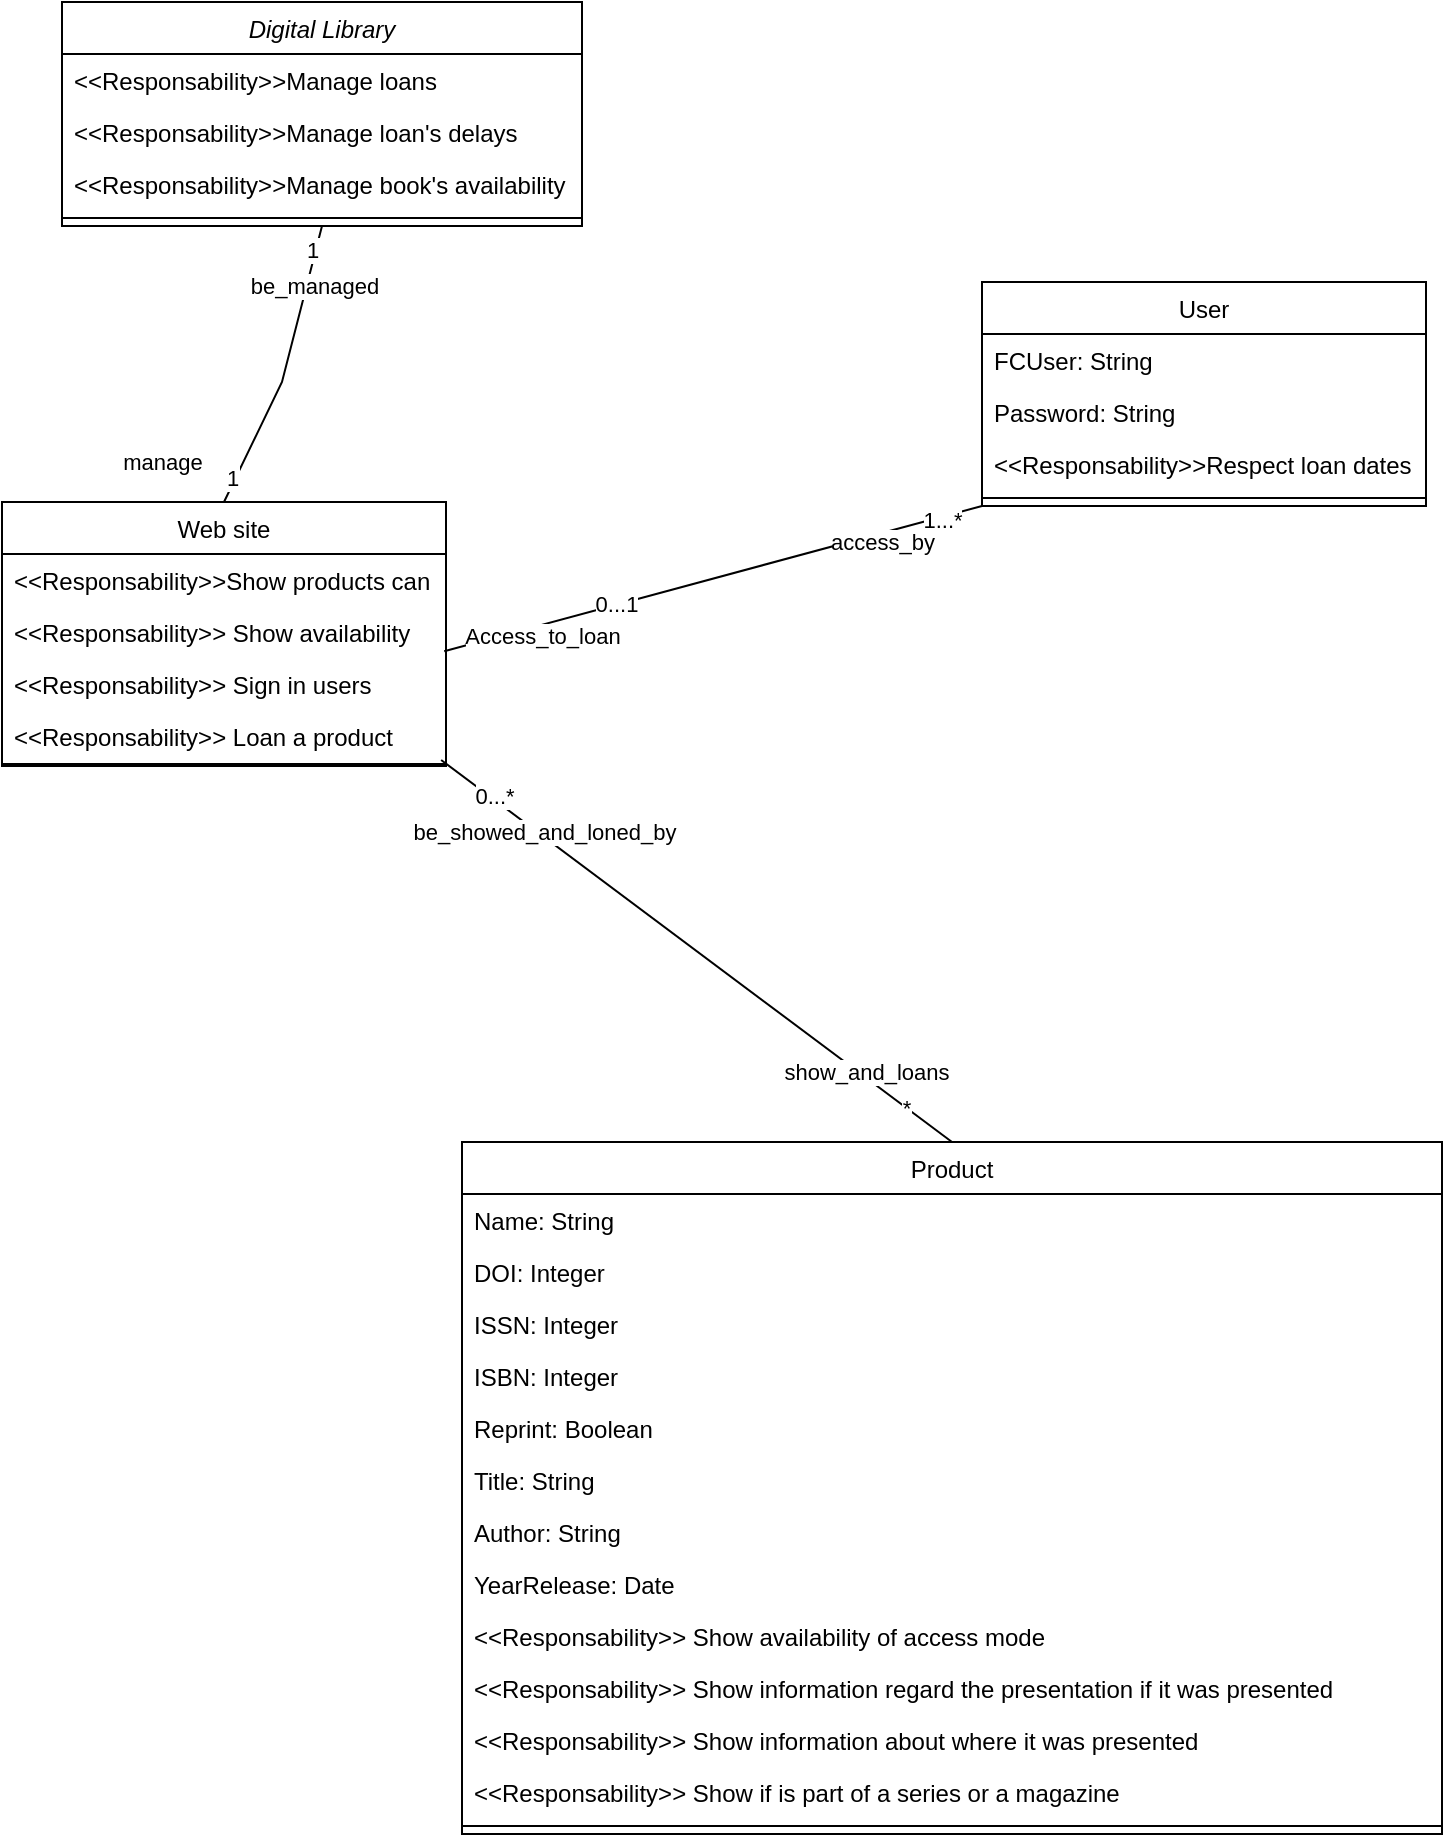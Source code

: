 <mxfile version="20.8.3" type="device"><diagram id="C5RBs43oDa-KdzZeNtuy" name="Page-1"><mxGraphModel dx="1290" dy="549" grid="1" gridSize="10" guides="1" tooltips="1" connect="1" arrows="1" fold="1" page="1" pageScale="1" pageWidth="827" pageHeight="1169" math="0" shadow="0"><root><mxCell id="WIyWlLk6GJQsqaUBKTNV-0"/><mxCell id="WIyWlLk6GJQsqaUBKTNV-1" parent="WIyWlLk6GJQsqaUBKTNV-0"/><mxCell id="zkfFHV4jXpPFQw0GAbJ--0" value="Digital Library" style="swimlane;fontStyle=2;align=center;verticalAlign=top;childLayout=stackLayout;horizontal=1;startSize=26;horizontalStack=0;resizeParent=1;resizeLast=0;collapsible=1;marginBottom=0;rounded=0;shadow=0;strokeWidth=1;" parent="WIyWlLk6GJQsqaUBKTNV-1" vertex="1"><mxGeometry x="90" y="130" width="260" height="112" as="geometry"><mxRectangle x="230" y="140" width="160" height="26" as="alternateBounds"/></mxGeometry></mxCell><mxCell id="zkfFHV4jXpPFQw0GAbJ--1" value="&lt;&lt;Responsability&gt;&gt;Manage loans" style="text;align=left;verticalAlign=top;spacingLeft=4;spacingRight=4;overflow=hidden;rotatable=0;points=[[0,0.5],[1,0.5]];portConstraint=eastwest;" parent="zkfFHV4jXpPFQw0GAbJ--0" vertex="1"><mxGeometry y="26" width="260" height="26" as="geometry"/></mxCell><mxCell id="zkfFHV4jXpPFQw0GAbJ--2" value="&lt;&lt;Responsability&gt;&gt;Manage loan's delays " style="text;align=left;verticalAlign=top;spacingLeft=4;spacingRight=4;overflow=hidden;rotatable=0;points=[[0,0.5],[1,0.5]];portConstraint=eastwest;rounded=0;shadow=0;html=0;" parent="zkfFHV4jXpPFQw0GAbJ--0" vertex="1"><mxGeometry y="52" width="260" height="26" as="geometry"/></mxCell><mxCell id="zkfFHV4jXpPFQw0GAbJ--3" value="&lt;&lt;Responsability&gt;&gt;Manage book's availability" style="text;align=left;verticalAlign=top;spacingLeft=4;spacingRight=4;overflow=hidden;rotatable=0;points=[[0,0.5],[1,0.5]];portConstraint=eastwest;rounded=0;shadow=0;html=0;" parent="zkfFHV4jXpPFQw0GAbJ--0" vertex="1"><mxGeometry y="78" width="260" height="26" as="geometry"/></mxCell><mxCell id="zkfFHV4jXpPFQw0GAbJ--4" value="" style="line;html=1;strokeWidth=1;align=left;verticalAlign=middle;spacingTop=-1;spacingLeft=3;spacingRight=3;rotatable=0;labelPosition=right;points=[];portConstraint=eastwest;" parent="zkfFHV4jXpPFQw0GAbJ--0" vertex="1"><mxGeometry y="104" width="260" height="8" as="geometry"/></mxCell><mxCell id="zkfFHV4jXpPFQw0GAbJ--6" value="Product" style="swimlane;fontStyle=0;align=center;verticalAlign=top;childLayout=stackLayout;horizontal=1;startSize=26;horizontalStack=0;resizeParent=1;resizeLast=0;collapsible=1;marginBottom=0;rounded=0;shadow=0;strokeWidth=1;" parent="WIyWlLk6GJQsqaUBKTNV-1" vertex="1"><mxGeometry x="290" y="700" width="490" height="346" as="geometry"><mxRectangle x="130" y="380" width="160" height="26" as="alternateBounds"/></mxGeometry></mxCell><mxCell id="zkfFHV4jXpPFQw0GAbJ--7" value="Name: String" style="text;align=left;verticalAlign=top;spacingLeft=4;spacingRight=4;overflow=hidden;rotatable=0;points=[[0,0.5],[1,0.5]];portConstraint=eastwest;" parent="zkfFHV4jXpPFQw0GAbJ--6" vertex="1"><mxGeometry y="26" width="490" height="26" as="geometry"/></mxCell><mxCell id="zkfFHV4jXpPFQw0GAbJ--8" value="DOI: Integer" style="text;align=left;verticalAlign=top;spacingLeft=4;spacingRight=4;overflow=hidden;rotatable=0;points=[[0,0.5],[1,0.5]];portConstraint=eastwest;rounded=0;shadow=0;html=0;" parent="zkfFHV4jXpPFQw0GAbJ--6" vertex="1"><mxGeometry y="52" width="490" height="26" as="geometry"/></mxCell><mxCell id="wad63o9-eOkXIACN49DJ-8" value="ISSN: Integer" style="text;align=left;verticalAlign=top;spacingLeft=4;spacingRight=4;overflow=hidden;rotatable=0;points=[[0,0.5],[1,0.5]];portConstraint=eastwest;rounded=0;shadow=0;html=0;" vertex="1" parent="zkfFHV4jXpPFQw0GAbJ--6"><mxGeometry y="78" width="490" height="26" as="geometry"/></mxCell><mxCell id="wad63o9-eOkXIACN49DJ-9" value="ISBN: Integer" style="text;align=left;verticalAlign=top;spacingLeft=4;spacingRight=4;overflow=hidden;rotatable=0;points=[[0,0.5],[1,0.5]];portConstraint=eastwest;rounded=0;shadow=0;html=0;" vertex="1" parent="zkfFHV4jXpPFQw0GAbJ--6"><mxGeometry y="104" width="490" height="26" as="geometry"/></mxCell><mxCell id="wad63o9-eOkXIACN49DJ-24" value="Reprint: Boolean" style="text;align=left;verticalAlign=top;spacingLeft=4;spacingRight=4;overflow=hidden;rotatable=0;points=[[0,0.5],[1,0.5]];portConstraint=eastwest;rounded=0;shadow=0;html=0;" vertex="1" parent="zkfFHV4jXpPFQw0GAbJ--6"><mxGeometry y="130" width="490" height="26" as="geometry"/></mxCell><mxCell id="wad63o9-eOkXIACN49DJ-45" value="Title: String" style="text;align=left;verticalAlign=top;spacingLeft=4;spacingRight=4;overflow=hidden;rotatable=0;points=[[0,0.5],[1,0.5]];portConstraint=eastwest;" vertex="1" parent="zkfFHV4jXpPFQw0GAbJ--6"><mxGeometry y="156" width="490" height="26" as="geometry"/></mxCell><mxCell id="wad63o9-eOkXIACN49DJ-46" value="Author: String" style="text;align=left;verticalAlign=top;spacingLeft=4;spacingRight=4;overflow=hidden;rotatable=0;points=[[0,0.5],[1,0.5]];portConstraint=eastwest;" vertex="1" parent="zkfFHV4jXpPFQw0GAbJ--6"><mxGeometry y="182" width="490" height="26" as="geometry"/></mxCell><mxCell id="wad63o9-eOkXIACN49DJ-47" value="YearRelease: Date" style="text;align=left;verticalAlign=top;spacingLeft=4;spacingRight=4;overflow=hidden;rotatable=0;points=[[0,0.5],[1,0.5]];portConstraint=eastwest;" vertex="1" parent="zkfFHV4jXpPFQw0GAbJ--6"><mxGeometry y="208" width="490" height="26" as="geometry"/></mxCell><mxCell id="wad63o9-eOkXIACN49DJ-7" value="&lt;&lt;Responsability&gt;&gt; Show availability of access mode" style="text;align=left;verticalAlign=top;spacingLeft=4;spacingRight=4;overflow=hidden;rotatable=0;points=[[0,0.5],[1,0.5]];portConstraint=eastwest;" vertex="1" parent="zkfFHV4jXpPFQw0GAbJ--6"><mxGeometry y="234" width="490" height="26" as="geometry"/></mxCell><mxCell id="wad63o9-eOkXIACN49DJ-43" value="&lt;&lt;Responsability&gt;&gt; Show information regard the presentation if it was presented" style="text;align=left;verticalAlign=top;spacingLeft=4;spacingRight=4;overflow=hidden;rotatable=0;points=[[0,0.5],[1,0.5]];portConstraint=eastwest;" vertex="1" parent="zkfFHV4jXpPFQw0GAbJ--6"><mxGeometry y="260" width="490" height="26" as="geometry"/></mxCell><mxCell id="wad63o9-eOkXIACN49DJ-44" value="&lt;&lt;Responsability&gt;&gt; Show information about where it was presented" style="text;align=left;verticalAlign=top;spacingLeft=4;spacingRight=4;overflow=hidden;rotatable=0;points=[[0,0.5],[1,0.5]];portConstraint=eastwest;" vertex="1" parent="zkfFHV4jXpPFQw0GAbJ--6"><mxGeometry y="286" width="490" height="26" as="geometry"/></mxCell><mxCell id="wad63o9-eOkXIACN49DJ-48" value="&lt;&lt;Responsability&gt;&gt; Show if is part of a series or a magazine" style="text;align=left;verticalAlign=top;spacingLeft=4;spacingRight=4;overflow=hidden;rotatable=0;points=[[0,0.5],[1,0.5]];portConstraint=eastwest;" vertex="1" parent="zkfFHV4jXpPFQw0GAbJ--6"><mxGeometry y="312" width="490" height="26" as="geometry"/></mxCell><mxCell id="zkfFHV4jXpPFQw0GAbJ--9" value="" style="line;html=1;strokeWidth=1;align=left;verticalAlign=middle;spacingTop=-1;spacingLeft=3;spacingRight=3;rotatable=0;labelPosition=right;points=[];portConstraint=eastwest;" parent="zkfFHV4jXpPFQw0GAbJ--6" vertex="1"><mxGeometry y="338" width="490" height="8" as="geometry"/></mxCell><mxCell id="zkfFHV4jXpPFQw0GAbJ--17" value="User" style="swimlane;fontStyle=0;align=center;verticalAlign=top;childLayout=stackLayout;horizontal=1;startSize=26;horizontalStack=0;resizeParent=1;resizeLast=0;collapsible=1;marginBottom=0;rounded=0;shadow=0;strokeWidth=1;" parent="WIyWlLk6GJQsqaUBKTNV-1" vertex="1"><mxGeometry x="550" y="270" width="222" height="112" as="geometry"><mxRectangle x="550" y="140" width="160" height="26" as="alternateBounds"/></mxGeometry></mxCell><mxCell id="zkfFHV4jXpPFQw0GAbJ--18" value="FCUser: String" style="text;align=left;verticalAlign=top;spacingLeft=4;spacingRight=4;overflow=hidden;rotatable=0;points=[[0,0.5],[1,0.5]];portConstraint=eastwest;" parent="zkfFHV4jXpPFQw0GAbJ--17" vertex="1"><mxGeometry y="26" width="222" height="26" as="geometry"/></mxCell><mxCell id="zkfFHV4jXpPFQw0GAbJ--19" value="Password: String" style="text;align=left;verticalAlign=top;spacingLeft=4;spacingRight=4;overflow=hidden;rotatable=0;points=[[0,0.5],[1,0.5]];portConstraint=eastwest;rounded=0;shadow=0;html=0;" parent="zkfFHV4jXpPFQw0GAbJ--17" vertex="1"><mxGeometry y="52" width="222" height="26" as="geometry"/></mxCell><mxCell id="wad63o9-eOkXIACN49DJ-1" value="&lt;&lt;Responsability&gt;&gt;Respect loan dates" style="text;align=left;verticalAlign=top;spacingLeft=4;spacingRight=4;overflow=hidden;rotatable=0;points=[[0,0.5],[1,0.5]];portConstraint=eastwest;rounded=0;shadow=0;html=0;" vertex="1" parent="zkfFHV4jXpPFQw0GAbJ--17"><mxGeometry y="78" width="222" height="26" as="geometry"/></mxCell><mxCell id="zkfFHV4jXpPFQw0GAbJ--23" value="" style="line;html=1;strokeWidth=1;align=left;verticalAlign=middle;spacingTop=-1;spacingLeft=3;spacingRight=3;rotatable=0;labelPosition=right;points=[];portConstraint=eastwest;" parent="zkfFHV4jXpPFQw0GAbJ--17" vertex="1"><mxGeometry y="104" width="222" height="8" as="geometry"/></mxCell><mxCell id="zkfFHV4jXpPFQw0GAbJ--13" value="Web site" style="swimlane;fontStyle=0;align=center;verticalAlign=top;childLayout=stackLayout;horizontal=1;startSize=26;horizontalStack=0;resizeParent=1;resizeLast=0;collapsible=1;marginBottom=0;rounded=0;shadow=0;strokeWidth=1;" parent="WIyWlLk6GJQsqaUBKTNV-1" vertex="1"><mxGeometry x="60" y="380" width="222" height="132" as="geometry"><mxRectangle x="340" y="380" width="170" height="26" as="alternateBounds"/></mxGeometry></mxCell><mxCell id="zkfFHV4jXpPFQw0GAbJ--14" value="&lt;&lt;Responsability&gt;&gt;Show products can be read" style="text;align=left;verticalAlign=top;spacingLeft=4;spacingRight=4;overflow=hidden;rotatable=0;points=[[0,0.5],[1,0.5]];portConstraint=eastwest;" parent="zkfFHV4jXpPFQw0GAbJ--13" vertex="1"><mxGeometry y="26" width="222" height="26" as="geometry"/></mxCell><mxCell id="wad63o9-eOkXIACN49DJ-4" value="&lt;&lt;Responsability&gt;&gt; Show availability" style="text;align=left;verticalAlign=top;spacingLeft=4;spacingRight=4;overflow=hidden;rotatable=0;points=[[0,0.5],[1,0.5]];portConstraint=eastwest;" vertex="1" parent="zkfFHV4jXpPFQw0GAbJ--13"><mxGeometry y="52" width="222" height="26" as="geometry"/></mxCell><mxCell id="wad63o9-eOkXIACN49DJ-5" value="&lt;&lt;Responsability&gt;&gt; Sign in users" style="text;align=left;verticalAlign=top;spacingLeft=4;spacingRight=4;overflow=hidden;rotatable=0;points=[[0,0.5],[1,0.5]];portConstraint=eastwest;" vertex="1" parent="zkfFHV4jXpPFQw0GAbJ--13"><mxGeometry y="78" width="222" height="26" as="geometry"/></mxCell><mxCell id="wad63o9-eOkXIACN49DJ-25" value="&lt;&lt;Responsability&gt;&gt; Loan a product" style="text;align=left;verticalAlign=top;spacingLeft=4;spacingRight=4;overflow=hidden;rotatable=0;points=[[0,0.5],[1,0.5]];portConstraint=eastwest;" vertex="1" parent="zkfFHV4jXpPFQw0GAbJ--13"><mxGeometry y="104" width="222" height="26" as="geometry"/></mxCell><mxCell id="zkfFHV4jXpPFQw0GAbJ--15" value="" style="line;html=1;strokeWidth=1;align=left;verticalAlign=middle;spacingTop=-1;spacingLeft=3;spacingRight=3;rotatable=0;labelPosition=right;points=[];portConstraint=eastwest;" parent="zkfFHV4jXpPFQw0GAbJ--13" vertex="1"><mxGeometry y="130" width="222" height="2" as="geometry"/></mxCell><mxCell id="wad63o9-eOkXIACN49DJ-27" value="" style="endArrow=none;html=1;rounded=0;exitX=0.5;exitY=0;exitDx=0;exitDy=0;entryX=0.5;entryY=1;entryDx=0;entryDy=0;" edge="1" parent="WIyWlLk6GJQsqaUBKTNV-1" source="zkfFHV4jXpPFQw0GAbJ--13" target="zkfFHV4jXpPFQw0GAbJ--0"><mxGeometry width="50" height="50" relative="1" as="geometry"><mxPoint x="220" y="350" as="sourcePoint"/><mxPoint x="270" y="300" as="targetPoint"/><Array as="points"><mxPoint x="200" y="320"/></Array></mxGeometry></mxCell><mxCell id="wad63o9-eOkXIACN49DJ-28" value="1" style="edgeLabel;html=1;align=center;verticalAlign=middle;resizable=0;points=[];" vertex="1" connectable="0" parent="wad63o9-eOkXIACN49DJ-27"><mxGeometry x="-0.823" y="2" relative="1" as="geometry"><mxPoint as="offset"/></mxGeometry></mxCell><mxCell id="wad63o9-eOkXIACN49DJ-29" value="1" style="edgeLabel;html=1;align=center;verticalAlign=middle;resizable=0;points=[];" vertex="1" connectable="0" parent="wad63o9-eOkXIACN49DJ-27"><mxGeometry x="0.832" y="2" relative="1" as="geometry"><mxPoint as="offset"/></mxGeometry></mxCell><mxCell id="wad63o9-eOkXIACN49DJ-30" value="manage" style="edgeLabel;html=1;align=center;verticalAlign=middle;resizable=0;points=[];" vertex="1" connectable="0" parent="wad63o9-eOkXIACN49DJ-27"><mxGeometry x="-0.684" y="-1" relative="1" as="geometry"><mxPoint x="-42" as="offset"/></mxGeometry></mxCell><mxCell id="wad63o9-eOkXIACN49DJ-31" value="be_managed" style="edgeLabel;html=1;align=center;verticalAlign=middle;resizable=0;points=[];" vertex="1" connectable="0" parent="wad63o9-eOkXIACN49DJ-27"><mxGeometry x="0.599" y="-3" relative="1" as="geometry"><mxPoint as="offset"/></mxGeometry></mxCell><mxCell id="wad63o9-eOkXIACN49DJ-32" value="" style="endArrow=none;html=1;rounded=0;entryX=0.5;entryY=0;entryDx=0;entryDy=0;exitX=0.989;exitY=-0.5;exitDx=0;exitDy=0;exitPerimeter=0;" edge="1" parent="WIyWlLk6GJQsqaUBKTNV-1" source="zkfFHV4jXpPFQw0GAbJ--15" target="zkfFHV4jXpPFQw0GAbJ--6"><mxGeometry width="50" height="50" relative="1" as="geometry"><mxPoint x="340" y="490" as="sourcePoint"/><mxPoint x="390" y="440" as="targetPoint"/><Array as="points"/></mxGeometry></mxCell><mxCell id="wad63o9-eOkXIACN49DJ-39" value="*" style="edgeLabel;html=1;align=center;verticalAlign=middle;resizable=0;points=[];" vertex="1" connectable="0" parent="wad63o9-eOkXIACN49DJ-32"><mxGeometry x="0.825" y="1" relative="1" as="geometry"><mxPoint x="-1" as="offset"/></mxGeometry></mxCell><mxCell id="wad63o9-eOkXIACN49DJ-40" value="show_and_loans" style="edgeLabel;html=1;align=center;verticalAlign=middle;resizable=0;points=[];" vertex="1" connectable="0" parent="wad63o9-eOkXIACN49DJ-32"><mxGeometry x="0.648" y="2" relative="1" as="geometry"><mxPoint as="offset"/></mxGeometry></mxCell><mxCell id="wad63o9-eOkXIACN49DJ-41" value="0...*" style="edgeLabel;html=1;align=center;verticalAlign=middle;resizable=0;points=[];" vertex="1" connectable="0" parent="wad63o9-eOkXIACN49DJ-32"><mxGeometry x="-0.803" y="1" relative="1" as="geometry"><mxPoint as="offset"/></mxGeometry></mxCell><mxCell id="wad63o9-eOkXIACN49DJ-42" value="be_showed_and_loned_by" style="edgeLabel;html=1;align=center;verticalAlign=middle;resizable=0;points=[];" vertex="1" connectable="0" parent="wad63o9-eOkXIACN49DJ-32"><mxGeometry x="-0.612" y="2" relative="1" as="geometry"><mxPoint as="offset"/></mxGeometry></mxCell><mxCell id="wad63o9-eOkXIACN49DJ-34" value="" style="endArrow=none;html=1;rounded=0;exitX=0.996;exitY=0.869;exitDx=0;exitDy=0;exitPerimeter=0;" edge="1" parent="WIyWlLk6GJQsqaUBKTNV-1" source="wad63o9-eOkXIACN49DJ-4"><mxGeometry width="50" height="50" relative="1" as="geometry"><mxPoint x="364" y="360" as="sourcePoint"/><mxPoint x="550" y="382" as="targetPoint"/></mxGeometry></mxCell><mxCell id="wad63o9-eOkXIACN49DJ-35" value="Access_to_loan" style="edgeLabel;html=1;align=center;verticalAlign=middle;resizable=0;points=[];" vertex="1" connectable="0" parent="wad63o9-eOkXIACN49DJ-34"><mxGeometry x="-0.749" relative="1" as="geometry"><mxPoint x="15" y="1" as="offset"/></mxGeometry></mxCell><mxCell id="wad63o9-eOkXIACN49DJ-36" value="0...1" style="edgeLabel;html=1;align=center;verticalAlign=middle;resizable=0;points=[];" vertex="1" connectable="0" parent="wad63o9-eOkXIACN49DJ-34"><mxGeometry x="-0.361" y="1" relative="1" as="geometry"><mxPoint as="offset"/></mxGeometry></mxCell><mxCell id="wad63o9-eOkXIACN49DJ-37" value="access_by" style="edgeLabel;html=1;align=center;verticalAlign=middle;resizable=0;points=[];" vertex="1" connectable="0" parent="wad63o9-eOkXIACN49DJ-34"><mxGeometry x="0.868" y="1" relative="1" as="geometry"><mxPoint x="-32" y="14" as="offset"/></mxGeometry></mxCell><mxCell id="wad63o9-eOkXIACN49DJ-38" value="1...*" style="edgeLabel;html=1;align=center;verticalAlign=middle;resizable=0;points=[];" vertex="1" connectable="0" parent="wad63o9-eOkXIACN49DJ-34"><mxGeometry x="0.903" y="-3" relative="1" as="geometry"><mxPoint x="-8" as="offset"/></mxGeometry></mxCell></root></mxGraphModel></diagram></mxfile>